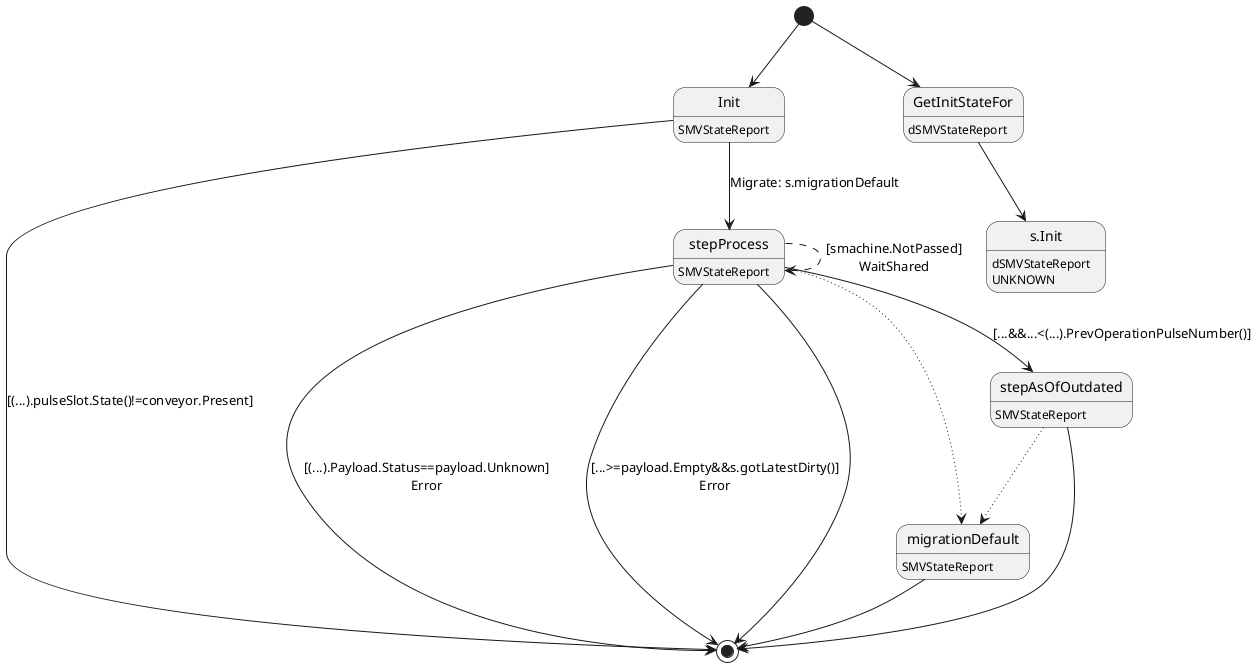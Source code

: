 @startuml
state "Init" as T01_S001
T01_S001 : SMVStateReport
[*] --> T01_S001
T01_S001 --> [*] : [(...).pulseSlot.State()!=conveyor.Present]
T01_S001 --> T01_S003 : Migrate: s.migrationDefault
state "migrationDefault" as T01_S002
T01_S002 : SMVStateReport
T01_S002 --> [*]
state "stepAsOfOutdated" as T01_S004
T01_S004 : SMVStateReport
T01_S004 --[dotted]> T01_S002
T01_S004 --> [*]
state "stepProcess" as T01_S003
T01_S003 : SMVStateReport
T01_S003 --[dotted]> T01_S002
T01_S003 --> [*] : [(...).Payload.Status==payload.Unknown]\nError
T01_S003 --> [*] : [...>=payload.Empty&&s.gotLatestDirty()]\nError
T01_S003 --> T01_S004 : [...&&...<(...).PrevOperationPulseNumber()]
T01_S003 --[dashed]> T01_S003 : [smachine.NotPassed]\nWaitShared
T01_S003 --> [*]
state "GetInitStateFor" as T00_S001
T00_S001 : dSMVStateReport
[*] --> T00_S001
state "s.Init" as T00_U001
T00_U001 : dSMVStateReport
T00_U001 : UNKNOWN 
T00_S001 --> T00_U001
@enduml

